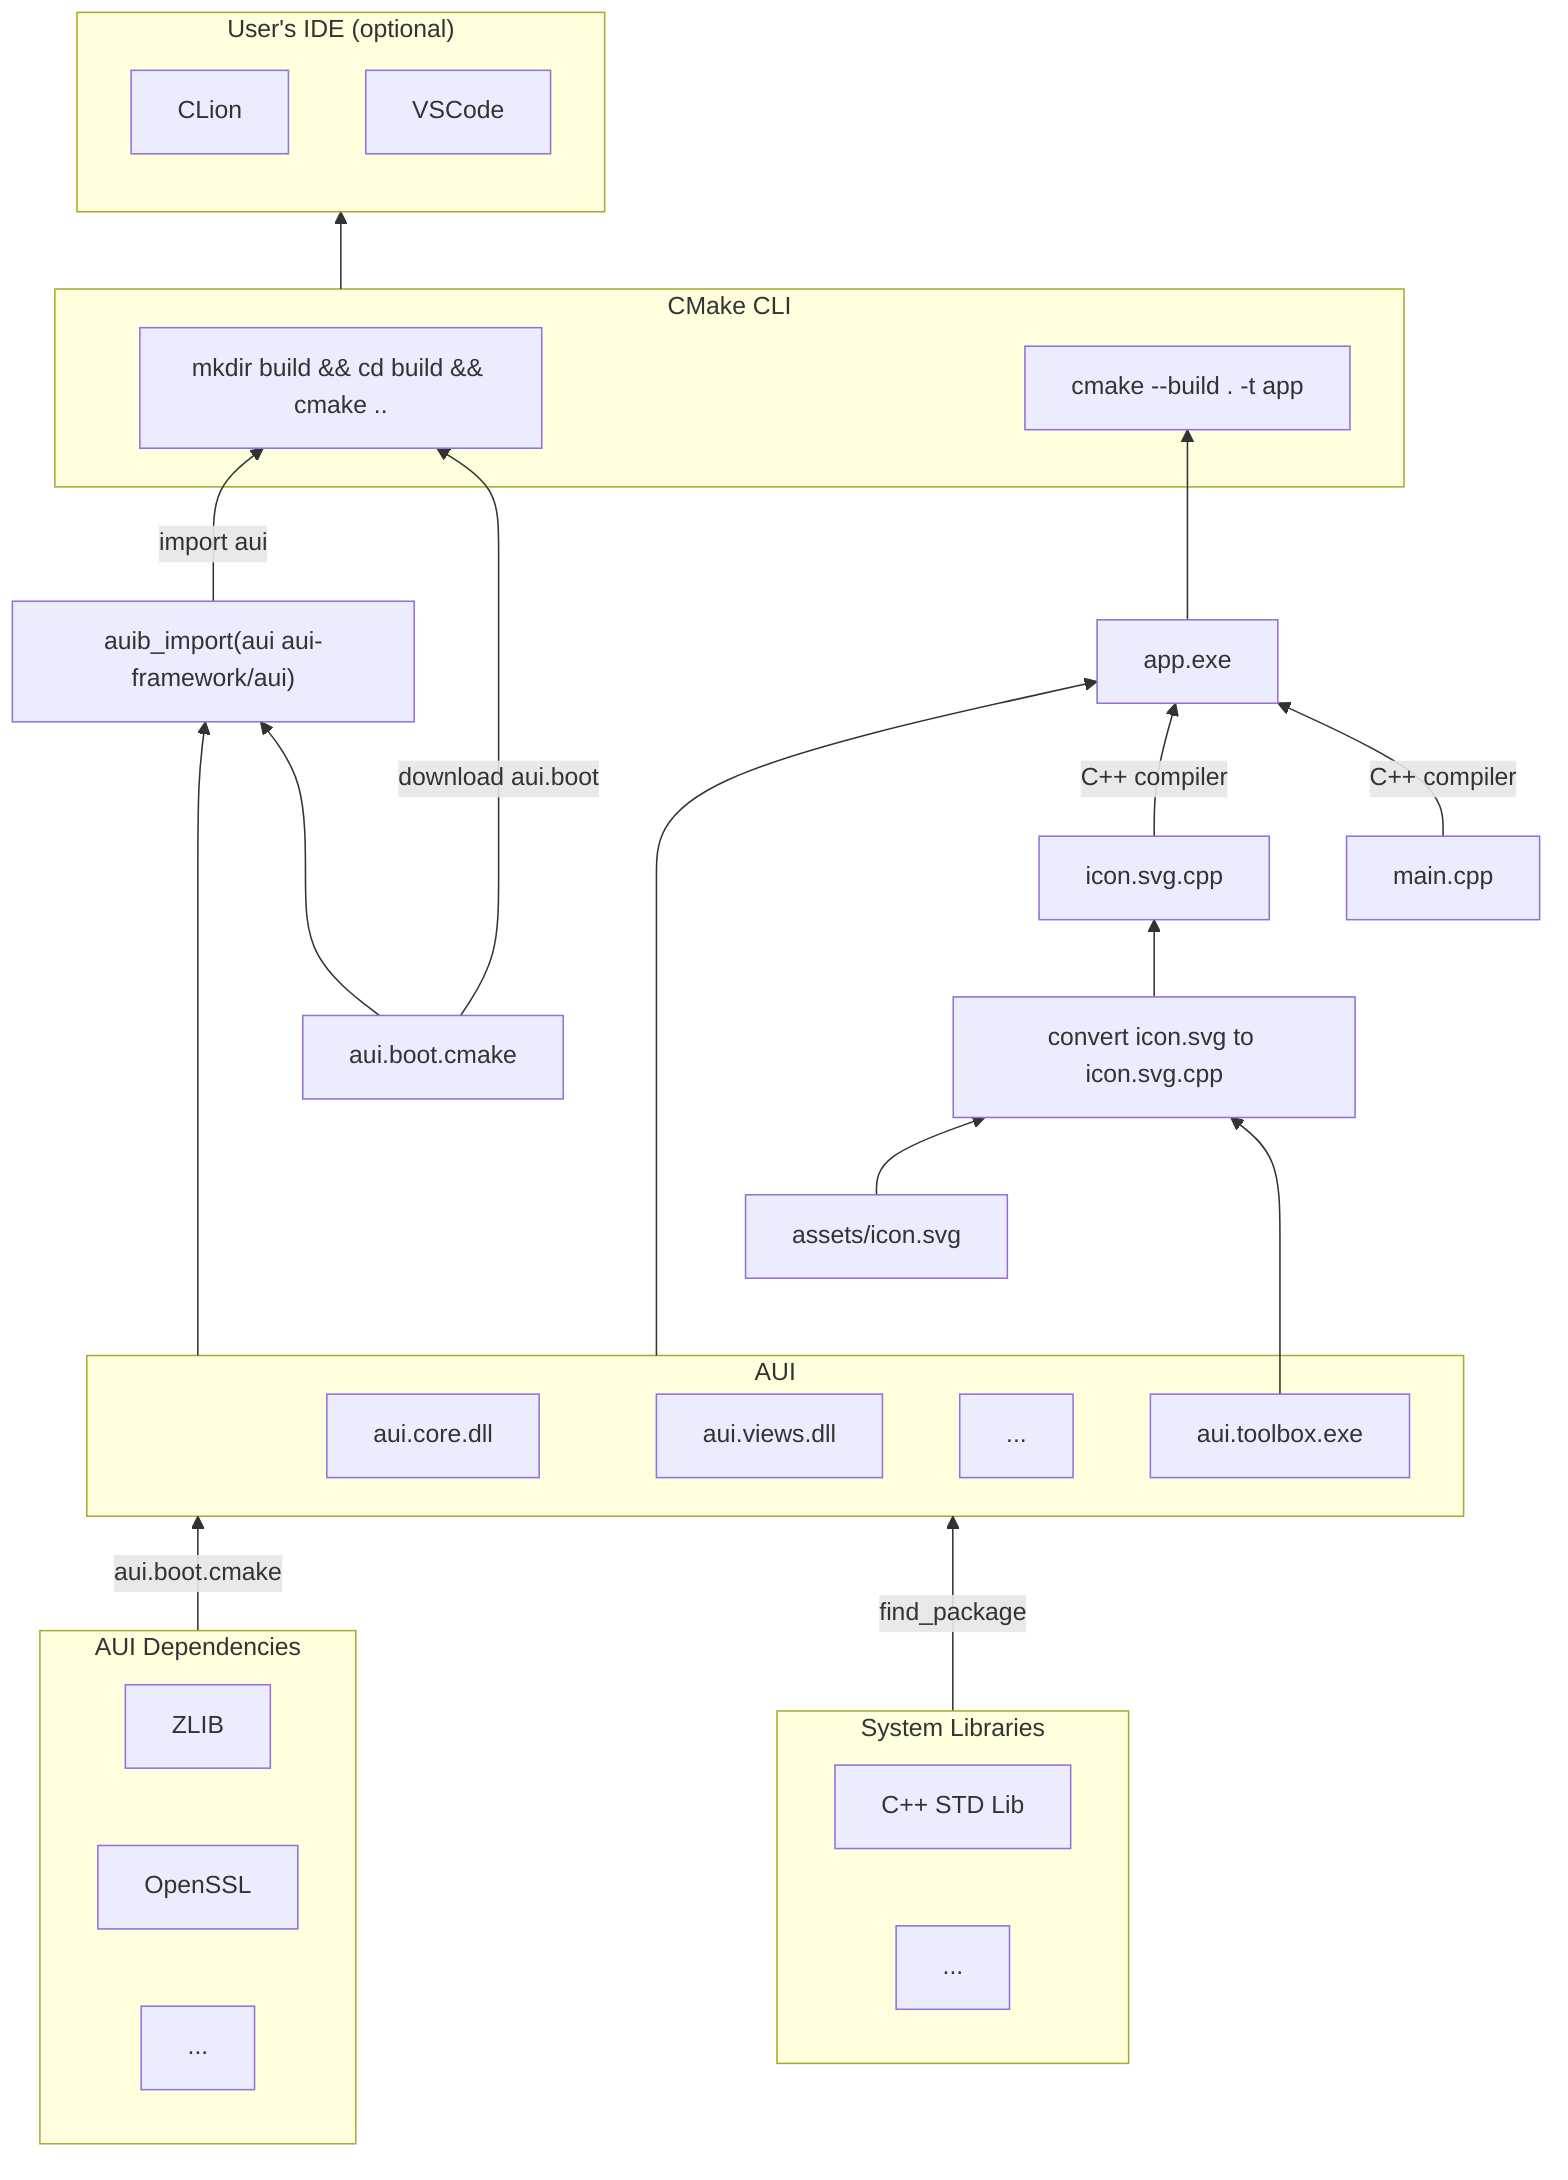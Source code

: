 flowchart BT
    subgraph ide["User's IDE (optional)"]
        CLion
        VSCode
    end

    subgraph cmake_cli[CMake CLI]
        cmake_configure["mkdir build && cd build && cmake .."]
        cmake_build["cmake --build . -t app"]
    end

    cmake_cli --> ide

    auib["aui.boot.cmake"] -->|download aui.boot| cmake_configure
    auib_import["auib_import(aui aui-framework/aui)"] -->|import aui| cmake_configure
    auib ---> auib_import

    subgraph AUI
        aui.core.dll
        aui.views.dll
        aui_other["..."]
        aui.toolbox.exe
    end

    subgraph sys["System Libraries"]
        direction LR
        c++["C++ STD Lib"]
        sys_other[...]
    end

    subgraph aui_deps["AUI Dependencies"]
        direction LR
        ZLIB
        OpenSSL
        deps[...]
    end
    sys -->|find_package| AUI
    aui_deps -->|aui.boot.cmake| AUI

    AUI ---> auib_import
    AUI ---> app.exe
    app.exe --> cmake_build
    main.cpp -->|C++ compiler| app.exe
    icon.svg.cpp -->|C++ compiler| app.exe
    ass_conv[convert icon.svg to icon.svg.cpp] --> icon.svg.cpp
    aui.toolbox.exe ---> ass_conv
    assets/icon.svg --> ass_conv